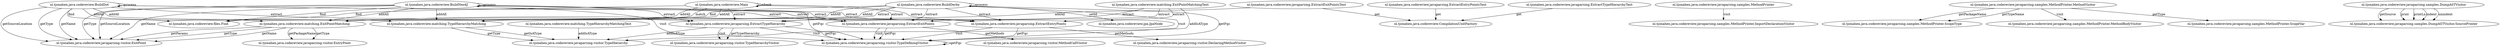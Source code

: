 digraph calls {
subgraph "nl.tjonahen.java" {
"nl.tjonahen.java.codereview.BuildDot" -> "nl.tjonahen.java.codereview.BuildDot" [label="process"]
"nl.tjonahen.java.codereview.BuildDot" -> "nl.tjonahen.java.codereview.files.Find" [label="find"]
"nl.tjonahen.java.codereview.BuildDot" -> "nl.tjonahen.java.codereview.javaparsing.ExtractEntryPoints" [label="extract"]
"nl.tjonahen.java.codereview.BuildDot" -> "nl.tjonahen.java.codereview.matching.ExitPointMatching" [label="addAll"]
"nl.tjonahen.java.codereview.BuildDot" -> "nl.tjonahen.java.codereview.javaparsing.ExtractTypeHierarchy" [label="extract"]
"nl.tjonahen.java.codereview.BuildDot" -> "nl.tjonahen.java.codereview.matching.TypeHierarchyMatching" [label="addAll"]
"nl.tjonahen.java.codereview.BuildDot" -> "nl.tjonahen.java.codereview.javaparsing.ExtractExitPoints" [label="extract"]
"nl.tjonahen.java.codereview.BuildDot" -> "nl.tjonahen.java.codereview.javaparsing.visitor.ExitPoint" [label="getSourceLocation"]
"nl.tjonahen.java.codereview.BuildDot" -> "nl.tjonahen.java.codereview.javaparsing.visitor.ExitPoint" [label="getType"]
"nl.tjonahen.java.codereview.BuildDot" -> "nl.tjonahen.java.codereview.javaparsing.visitor.ExitPoint" [label="getName"]
"nl.tjonahen.java.codereview.BuildDerby" -> "nl.tjonahen.java.codereview.BuildDerby" [label="process"]
"nl.tjonahen.java.codereview.BuildDerby" -> "nl.tjonahen.java.codereview.files.Find" [label="find"]
"nl.tjonahen.java.codereview.BuildDerby" -> "nl.tjonahen.java.codereview.javaparsing.visitor.TypeDefiningVisitor" [label="visit"]
"nl.tjonahen.java.codereview.BuildDerby" -> "nl.tjonahen.java.codereview.javaparsing.visitor.TypeDefiningVisitor" [label="getFqc"]
"nl.tjonahen.java.codereview.BuildDerby" -> "nl.tjonahen.java.codereview.javaparsing.ExtractEntryPoints" [label="extract"]
"nl.tjonahen.java.codereview.BuildDerby" -> "nl.tjonahen.java.codereview.matching.ExitPointMatching" [label="addAll"]
"nl.tjonahen.java.codereview.BuildDerby" -> "nl.tjonahen.java.codereview.javaparsing.ExtractTypeHierarchy" [label="extract"]
"nl.tjonahen.java.codereview.BuildDerby" -> "nl.tjonahen.java.codereview.matching.TypeHierarchyMatching" [label="addAll"]
"nl.tjonahen.java.codereview.BuildDerby" -> "nl.tjonahen.java.codereview.javaparsing.ExtractExitPoints" [label="extract"]
"nl.tjonahen.java.codereview.BuildDerby" -> "nl.tjonahen.java.codereview.jpa.JpaNode" [label="setId"]
"nl.tjonahen.java.codereview.Main" -> "nl.tjonahen.java.codereview.Main" [label="check"]
"nl.tjonahen.java.codereview.Main" -> "nl.tjonahen.java.codereview.files.Find" [label="find"]
"nl.tjonahen.java.codereview.Main" -> "nl.tjonahen.java.codereview.javaparsing.ExtractEntryPoints" [label="extract"]
"nl.tjonahen.java.codereview.Main" -> "nl.tjonahen.java.codereview.matching.ExitPointMatching" [label="addAll"]
"nl.tjonahen.java.codereview.Main" -> "nl.tjonahen.java.codereview.javaparsing.ExtractTypeHierarchy" [label="extract"]
"nl.tjonahen.java.codereview.Main" -> "nl.tjonahen.java.codereview.matching.TypeHierarchyMatching" [label="addAll"]
"nl.tjonahen.java.codereview.Main" -> "nl.tjonahen.java.codereview.javaparsing.ExtractExitPoints" [label="extract"]
"nl.tjonahen.java.codereview.Main" -> "nl.tjonahen.java.codereview.matching.ExitPointMatching" [label="match"]
"nl.tjonahen.java.codereview.matching.ExitPointMatching" -> "nl.tjonahen.java.codereview.javaparsing.visitor.EntryPoint" [label="getPackageName"]
"nl.tjonahen.java.codereview.matching.ExitPointMatching" -> "nl.tjonahen.java.codereview.javaparsing.visitor.EntryPoint" [label="getType"]
"nl.tjonahen.java.codereview.matching.ExitPointMatching" -> "nl.tjonahen.java.codereview.javaparsing.visitor.ExitPoint" [label="getType"]
"nl.tjonahen.java.codereview.matching.ExitPointMatching" -> "nl.tjonahen.java.codereview.javaparsing.visitor.ExitPoint" [label="getName"]
"nl.tjonahen.java.codereview.matching.ExitPointMatching" -> "nl.tjonahen.java.codereview.javaparsing.visitor.ExitPoint" [label="getParams"]
"nl.tjonahen.java.codereview.matching.TypeHierarchyMatching" -> "nl.tjonahen.java.codereview.javaparsing.visitor.TypeHierarchy" [label="getType"]
"nl.tjonahen.java.codereview.matching.TypeHierarchyMatching" -> "nl.tjonahen.java.codereview.javaparsing.visitor.TypeHierarchy" [label="getIsAType"]
"nl.tjonahen.java.codereview.javaparsing.ExtractExitPoints" -> "nl.tjonahen.java.codereview.javaparsing.visitor.TypeDefiningVisitor" [label="visit"]
"nl.tjonahen.java.codereview.javaparsing.ExtractExitPoints" -> "nl.tjonahen.java.codereview.javaparsing.visitor.TypeDefiningVisitor" [label="getFqc"]
"nl.tjonahen.java.codereview.javaparsing.ExtractExitPoints" -> "nl.tjonahen.java.codereview.javaparsing.visitor.MethodCallVisitor" [label="getMethods"]
"nl.tjonahen.java.codereview.javaparsing.visitor.TypeDefiningVisitor" -> "nl.tjonahen.java.codereview.javaparsing.visitor.TypeDefiningVisitor" [label="getFqc"]
"nl.tjonahen.java.codereview.javaparsing.ExtractTypeHierarchy" -> "nl.tjonahen.java.codereview.javaparsing.visitor.TypeDefiningVisitor" [label="visit"]
"nl.tjonahen.java.codereview.javaparsing.ExtractTypeHierarchy" -> "nl.tjonahen.java.codereview.javaparsing.visitor.TypeDefiningVisitor" [label="getFqc"]
"nl.tjonahen.java.codereview.javaparsing.ExtractTypeHierarchy" -> "nl.tjonahen.java.codereview.javaparsing.visitor.TypeHierarchyVisitor" [label="visit"]
"nl.tjonahen.java.codereview.javaparsing.ExtractTypeHierarchy" -> "nl.tjonahen.java.codereview.javaparsing.visitor.TypeHierarchyVisitor" [label="getTypeHierarchy"]
"nl.tjonahen.java.codereview.javaparsing.ExtractTypeHierarchy" -> "nl.tjonahen.java.codereview.javaparsing.visitor.TypeHierarchy" [label="addIsAType"]
"nl.tjonahen.java.codereview.javaparsing.ExtractEntryPoints" -> "nl.tjonahen.java.codereview.javaparsing.visitor.TypeDefiningVisitor" [label="visit"]
"nl.tjonahen.java.codereview.javaparsing.ExtractEntryPoints" -> "nl.tjonahen.java.codereview.javaparsing.visitor.TypeDefiningVisitor" [label="getFqc"]
"nl.tjonahen.java.codereview.javaparsing.ExtractEntryPoints" -> "nl.tjonahen.java.codereview.javaparsing.visitor.DeclaringMethodVisitor" [label="getMethods"]
"nl.tjonahen.java.codereview.BuildNeo4J" -> "nl.tjonahen.java.codereview.BuildNeo4J" [label="process"]
"nl.tjonahen.java.codereview.BuildNeo4J" -> "nl.tjonahen.java.codereview.files.Find" [label="find"]
"nl.tjonahen.java.codereview.BuildNeo4J" -> "nl.tjonahen.java.codereview.javaparsing.visitor.TypeDefiningVisitor" [label="visit"]
"nl.tjonahen.java.codereview.BuildNeo4J" -> "nl.tjonahen.java.codereview.javaparsing.visitor.TypeDefiningVisitor" [label="getFqc"]
"nl.tjonahen.java.codereview.BuildNeo4J" -> "nl.tjonahen.java.codereview.javaparsing.ExtractEntryPoints" [label="extract"]
"nl.tjonahen.java.codereview.BuildNeo4J" -> "nl.tjonahen.java.codereview.matching.ExitPointMatching" [label="addAll"]
"nl.tjonahen.java.codereview.BuildNeo4J" -> "nl.tjonahen.java.codereview.javaparsing.ExtractTypeHierarchy" [label="extract"]
"nl.tjonahen.java.codereview.BuildNeo4J" -> "nl.tjonahen.java.codereview.matching.TypeHierarchyMatching" [label="addAll"]
"nl.tjonahen.java.codereview.BuildNeo4J" -> "nl.tjonahen.java.codereview.javaparsing.ExtractExitPoints" [label="extract"]
"nl.tjonahen.java.codereview.BuildNeo4J" -> "nl.tjonahen.java.codereview.javaparsing.visitor.ExitPoint" [label="getType"]
"nl.tjonahen.java.codereview.BuildNeo4J" -> "nl.tjonahen.java.codereview.javaparsing.visitor.ExitPoint" [label="getSourceLocation"]
"nl.tjonahen.java.codereview.BuildNeo4J" -> "nl.tjonahen.java.codereview.javaparsing.visitor.ExitPoint" [label="getName"]
"nl.tjonahen.java.codereview.matching.TypeHierarchyMatchingTest" -> "nl.tjonahen.java.codereview.javaparsing.visitor.TypeHierarchy" [label="addIsAType"]
"nl.tjonahen.java.codereview.matching.ExitPointMatchingTest" -> "nl.tjonahen.java.codereview.javaparsing.visitor.TypeHierarchy" [label="addIsAType"]
"nl.tjonahen.java.codereview.matching.ExitPointMatchingTest" -> "nl.tjonahen.java.codereview.javaparsing.ExtractEntryPoints" [label="extract"]
"nl.tjonahen.java.codereview.matching.ExitPointMatchingTest" -> "nl.tjonahen.java.codereview.javaparsing.ExtractExitPoints" [label="extract"]
"nl.tjonahen.java.codereview.matching.ExitPointMatchingTest" -> "nl.tjonahen.java.codereview.javaparsing.ExtractTypeHierarchy" [label="extract"]
"nl.tjonahen.java.codereview.javaparsing.ExtractEntryPointsTest" -> "nl.tjonahen.java.codereview.CompilationUnitFactory" [label="get"]
"nl.tjonahen.java.codereview.javaparsing.ExtractExitPointsTest" -> "nl.tjonahen.java.codereview.CompilationUnitFactory" [label="get"]
"nl.tjonahen.java.codereview.javaparsing.ExtractExitPointsTest" -> "nl.tjonahen.java.codereview.matching.ExitPointMatching" [label="addAll"]
"nl.tjonahen.java.codereview.javaparsing.ExtractTypeHierarchyTest" -> "nl.tjonahen.java.codereview.CompilationUnitFactory" [label="get"]
"nl.tjonahen.java.codereview.javaparsing.samples.MethodPrinter" -> "nl.tjonahen.java.codereview.javaparsing.samples.MethodPrinter.ImportDeclarationVisitor" [label="visit"]
"nl.tjonahen.java.codereview.javaparsing.samples.MethodPrinter.MethodVisitor" -> "nl.tjonahen.java.codereview.javaparsing.samples.MethodPrinter.ScopeType" [label="getPackageName"]
"nl.tjonahen.java.codereview.javaparsing.samples.MethodPrinter.MethodVisitor" -> "nl.tjonahen.java.codereview.javaparsing.samples.MethodPrinter.ScopeType" [label="getTypeName"]
"nl.tjonahen.java.codereview.javaparsing.samples.MethodPrinter.MethodVisitor" -> "nl.tjonahen.java.codereview.javaparsing.samples.MethodPrinter.MethodBodyVisitor" [label="visit"]
"nl.tjonahen.java.codereview.javaparsing.samples.MethodPrinter.MethodVisitor" -> "nl.tjonahen.java.codereview.javaparsing.samples.MethodPrinter.ScopeVar" [label="getType"]
"nl.tjonahen.java.codereview.javaparsing.samples.DumpASTVisitor" -> "nl.tjonahen.java.codereview.javaparsing.samples.DumpASTVisitor.SourcePrinter" [label="getSource"]
"nl.tjonahen.java.codereview.javaparsing.samples.DumpASTVisitor" -> "nl.tjonahen.java.codereview.javaparsing.samples.DumpASTVisitor.SourcePrinter" [label="print"]
"nl.tjonahen.java.codereview.javaparsing.samples.DumpASTVisitor" -> "nl.tjonahen.java.codereview.javaparsing.samples.DumpASTVisitor.SourcePrinter" [label="printLn"]
"nl.tjonahen.java.codereview.javaparsing.samples.DumpASTVisitor" -> "nl.tjonahen.java.codereview.javaparsing.samples.DumpASTVisitor.SourcePrinter" [label="indent"]
"nl.tjonahen.java.codereview.javaparsing.samples.DumpASTVisitor" -> "nl.tjonahen.java.codereview.javaparsing.samples.DumpASTVisitor.SourcePrinter" [label="unindent"]
}
}
